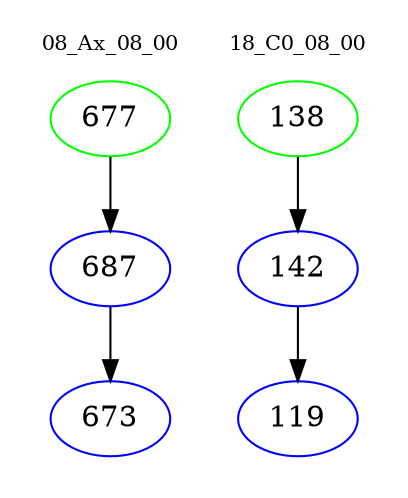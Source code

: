 digraph{
subgraph cluster_0 {
color = white
label = "08_Ax_08_00";
fontsize=10;
T0_677 [label="677", color="green"]
T0_677 -> T0_687 [color="black"]
T0_687 [label="687", color="blue"]
T0_687 -> T0_673 [color="black"]
T0_673 [label="673", color="blue"]
}
subgraph cluster_1 {
color = white
label = "18_C0_08_00";
fontsize=10;
T1_138 [label="138", color="green"]
T1_138 -> T1_142 [color="black"]
T1_142 [label="142", color="blue"]
T1_142 -> T1_119 [color="black"]
T1_119 [label="119", color="blue"]
}
}
